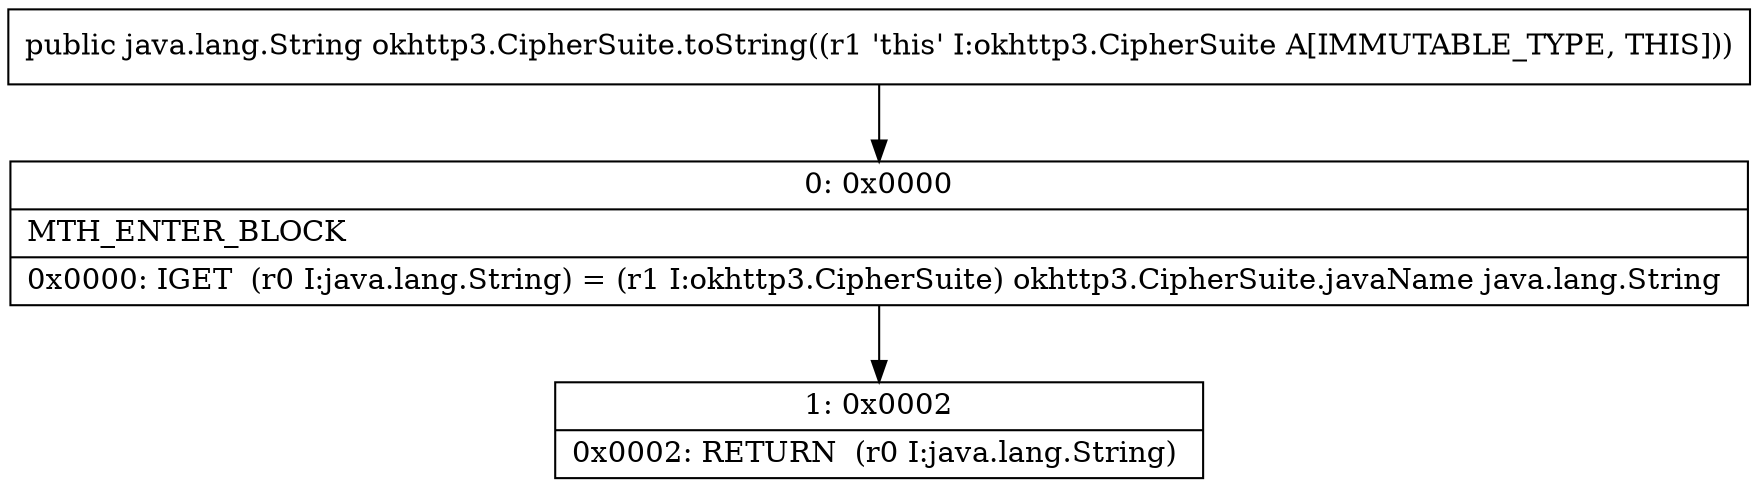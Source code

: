 digraph "CFG forokhttp3.CipherSuite.toString()Ljava\/lang\/String;" {
Node_0 [shape=record,label="{0\:\ 0x0000|MTH_ENTER_BLOCK\l|0x0000: IGET  (r0 I:java.lang.String) = (r1 I:okhttp3.CipherSuite) okhttp3.CipherSuite.javaName java.lang.String \l}"];
Node_1 [shape=record,label="{1\:\ 0x0002|0x0002: RETURN  (r0 I:java.lang.String) \l}"];
MethodNode[shape=record,label="{public java.lang.String okhttp3.CipherSuite.toString((r1 'this' I:okhttp3.CipherSuite A[IMMUTABLE_TYPE, THIS])) }"];
MethodNode -> Node_0;
Node_0 -> Node_1;
}

